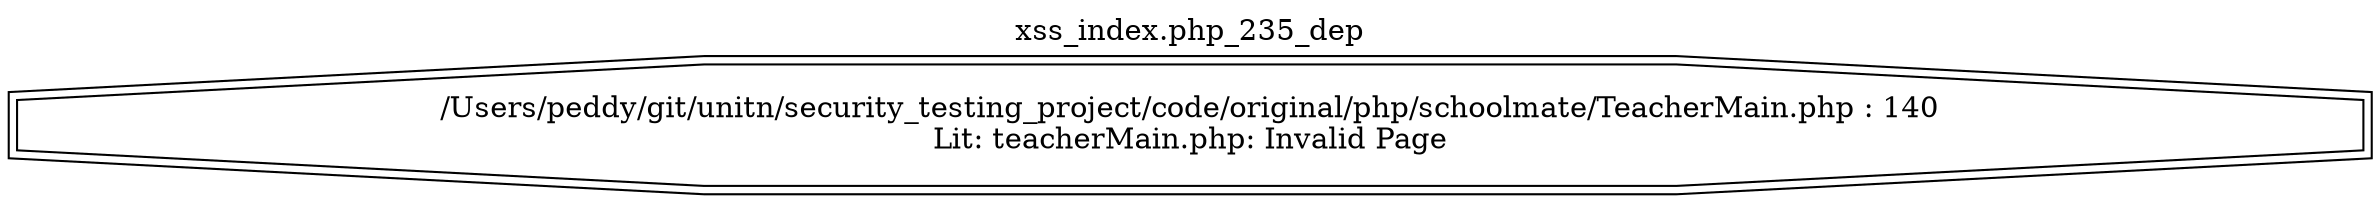digraph cfg {
  label="xss_index.php_235_dep";
  labelloc=t;
  n1 [shape=doubleoctagon, label="/Users/peddy/git/unitn/security_testing_project/code/original/php/schoolmate/TeacherMain.php : 140\nLit: teacherMain.php: Invalid Page\n"];
}
